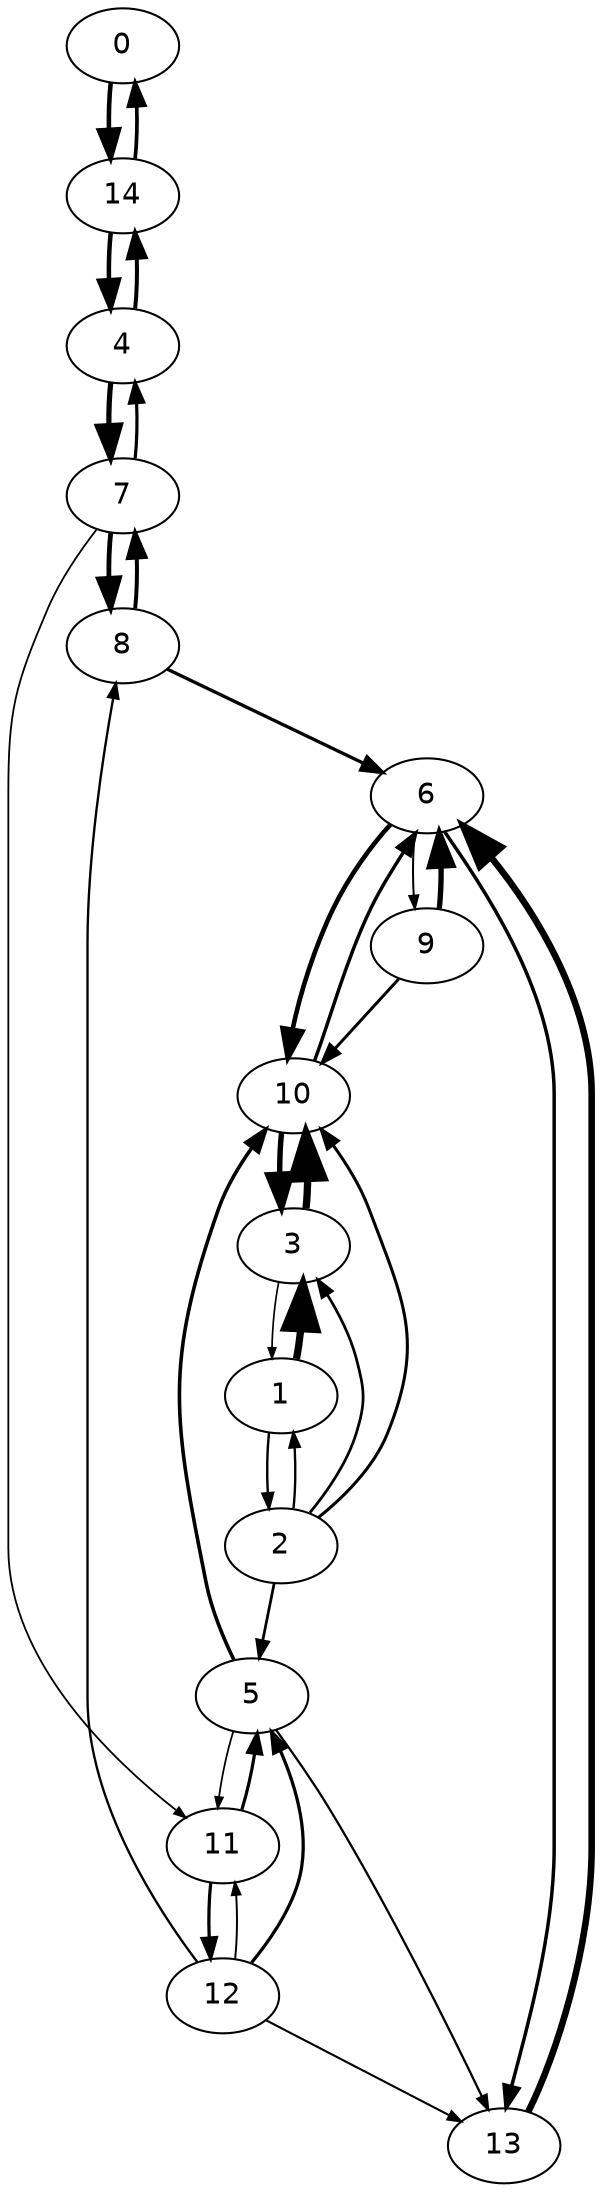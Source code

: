 digraph "" {
	node [fontname=Helvetica];
	0 -> 14	[arrowsize=1.3762995555726036,
		penwidth=2.1858875294388413];
	14 -> 0	[arrowsize=1.1182717309131798,
		penwidth=1.7760786314503445];
	14 -> 4	[arrowsize=1.3596708918638505,
		penwidth=2.159477298842586];
	1 -> 2	[arrowsize=0.7324389463054622,
		penwidth=1.1632853853086753];
	1 -> 3	[arrowsize=2.1899995997176407,
		penwidth=3.4782346583750767];
	2 -> 1	[arrowsize=0.710266215208724,
		penwidth=1.128069871213856];
	2 -> 3	[arrowsize=0.8305527712319538,
		penwidth=1.3191132248978092];
	2 -> 5	[arrowsize=0.8292791891369824,
		penwidth=1.3170904768646192];
	2 -> 10	[arrowsize=0.9281154897878799,
		penwidth=1.4740657778983977];
	3 -> 1	[arrowsize=0.51,
		penwidth=0.81];
	3 -> 10	[arrowsize=2.21,
		penwidth=3.5100000000000002];
	5 -> 10	[arrowsize=1.0862649257794057,
		penwidth=1.7252442938849386];
	5 -> 11	[arrowsize=0.5309296705482194,
		penwidth=0.8432412414589366];
	5 -> 13	[arrowsize=0.6885605231211069,
		penwidth=1.0935961249570523];
	10 -> 3	[arrowsize=1.6450855064900125,
		penwidth=2.6127828632488437];
	10 -> 6	[arrowsize=1.0474338374450878,
		penwidth=1.663571388883375];
	4 -> 14	[arrowsize=1.216660988135413,
		penwidth=1.9323439223327146];
	4 -> 7	[arrowsize=1.5752014836268713,
		penwidth=2.501790591642678];
	7 -> 4	[arrowsize=0.9690626312509469,
		penwidth=1.5390994731632688];
	7 -> 11	[arrowsize=0.5467727262566086,
		penwidth=0.8684037417016724];
	7 -> 8	[arrowsize=1.446076849154481,
		penwidth=2.296710289833588];
	11 -> 5	[arrowsize=0.9686872601259038,
		penwidth=1.5385032954940827];
	11 -> 12	[arrowsize=0.982256173607908,
		penwidth=1.5600539227890304];
	13 -> 6	[arrowsize=1.9866276824075477,
		penwidth=3.1552322014708114];
	6 -> 10	[arrowsize=1.3944135078629118,
		penwidth=2.2146567477822723];
	6 -> 13	[arrowsize=1.0542850598958675,
		penwidth=1.6744527421875546];
	6 -> 9	[arrowsize=0.6148590194985266,
		penwidth=0.9765407956741305];
	9 -> 10	[arrowsize=0.9068367279806335,
		penwidth=1.4402700973810063];
	9 -> 6	[arrowsize=1.6138645566741008,
		penwidth=2.563196648835337];
	8 -> 7	[arrowsize=1.204104050698198,
		penwidth=1.9124005511089028];
	8 -> 6	[arrowsize=1.0095210183377321,
		penwidth=1.6033569114775745];
	12 -> 5	[arrowsize=0.9839866722432253,
		penwidth=1.5628023617980638];
	12 -> 11	[arrowsize=0.5945178802496672,
		penwidth=0.9442342803965303];
	12 -> 13	[arrowsize=0.6379013599888639,
		penwidth=1.0131374540999605];
	12 -> 8	[arrowsize=0.7132711145144787,
		penwidth=1.132842358346525];
}
